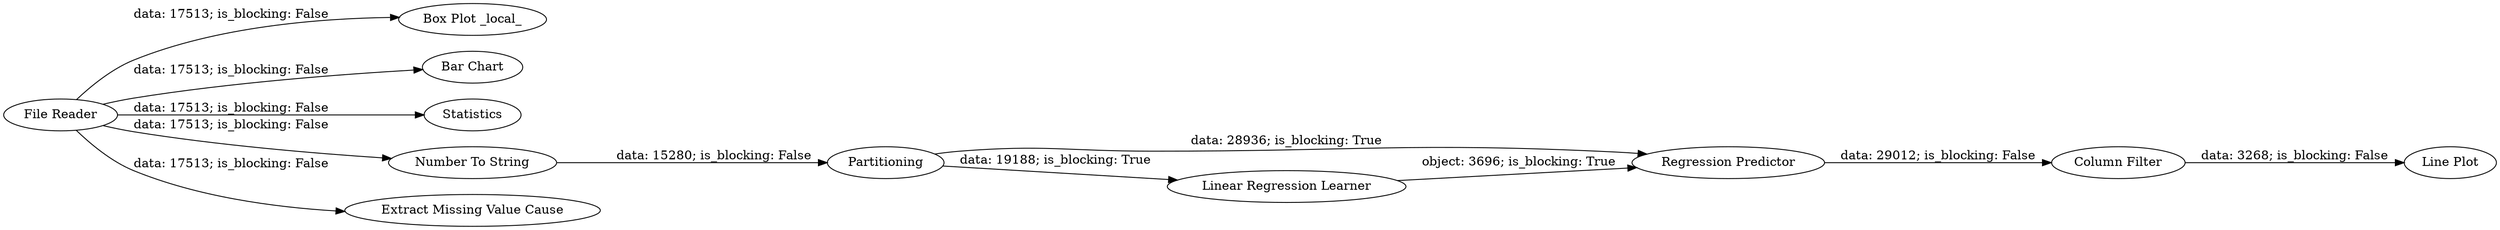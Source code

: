 digraph {
	"-7765704067943692110_4" [label="Box Plot _local_"]
	"-7765704067943692110_11" [label="Column Filter"]
	"-7765704067943692110_5" [label="Bar Chart"]
	"-7765704067943692110_3" [label=Statistics]
	"-7765704067943692110_8" [label="Number To String"]
	"-7765704067943692110_9" [label="Regression Predictor"]
	"-7765704067943692110_7" [label=Partitioning]
	"-7765704067943692110_6" [label="Linear Regression Learner"]
	"-7765704067943692110_10" [label="Line Plot"]
	"-7765704067943692110_2" [label="Extract Missing Value Cause"]
	"-7765704067943692110_1" [label="File Reader"]
	"-7765704067943692110_1" -> "-7765704067943692110_2" [label="data: 17513; is_blocking: False"]
	"-7765704067943692110_1" -> "-7765704067943692110_3" [label="data: 17513; is_blocking: False"]
	"-7765704067943692110_1" -> "-7765704067943692110_4" [label="data: 17513; is_blocking: False"]
	"-7765704067943692110_11" -> "-7765704067943692110_10" [label="data: 3268; is_blocking: False"]
	"-7765704067943692110_1" -> "-7765704067943692110_5" [label="data: 17513; is_blocking: False"]
	"-7765704067943692110_6" -> "-7765704067943692110_9" [label="object: 3696; is_blocking: True"]
	"-7765704067943692110_8" -> "-7765704067943692110_7" [label="data: 15280; is_blocking: False"]
	"-7765704067943692110_9" -> "-7765704067943692110_11" [label="data: 29012; is_blocking: False"]
	"-7765704067943692110_7" -> "-7765704067943692110_6" [label="data: 19188; is_blocking: True"]
	"-7765704067943692110_1" -> "-7765704067943692110_8" [label="data: 17513; is_blocking: False"]
	"-7765704067943692110_7" -> "-7765704067943692110_9" [label="data: 28936; is_blocking: True"]
	rankdir=LR
}
